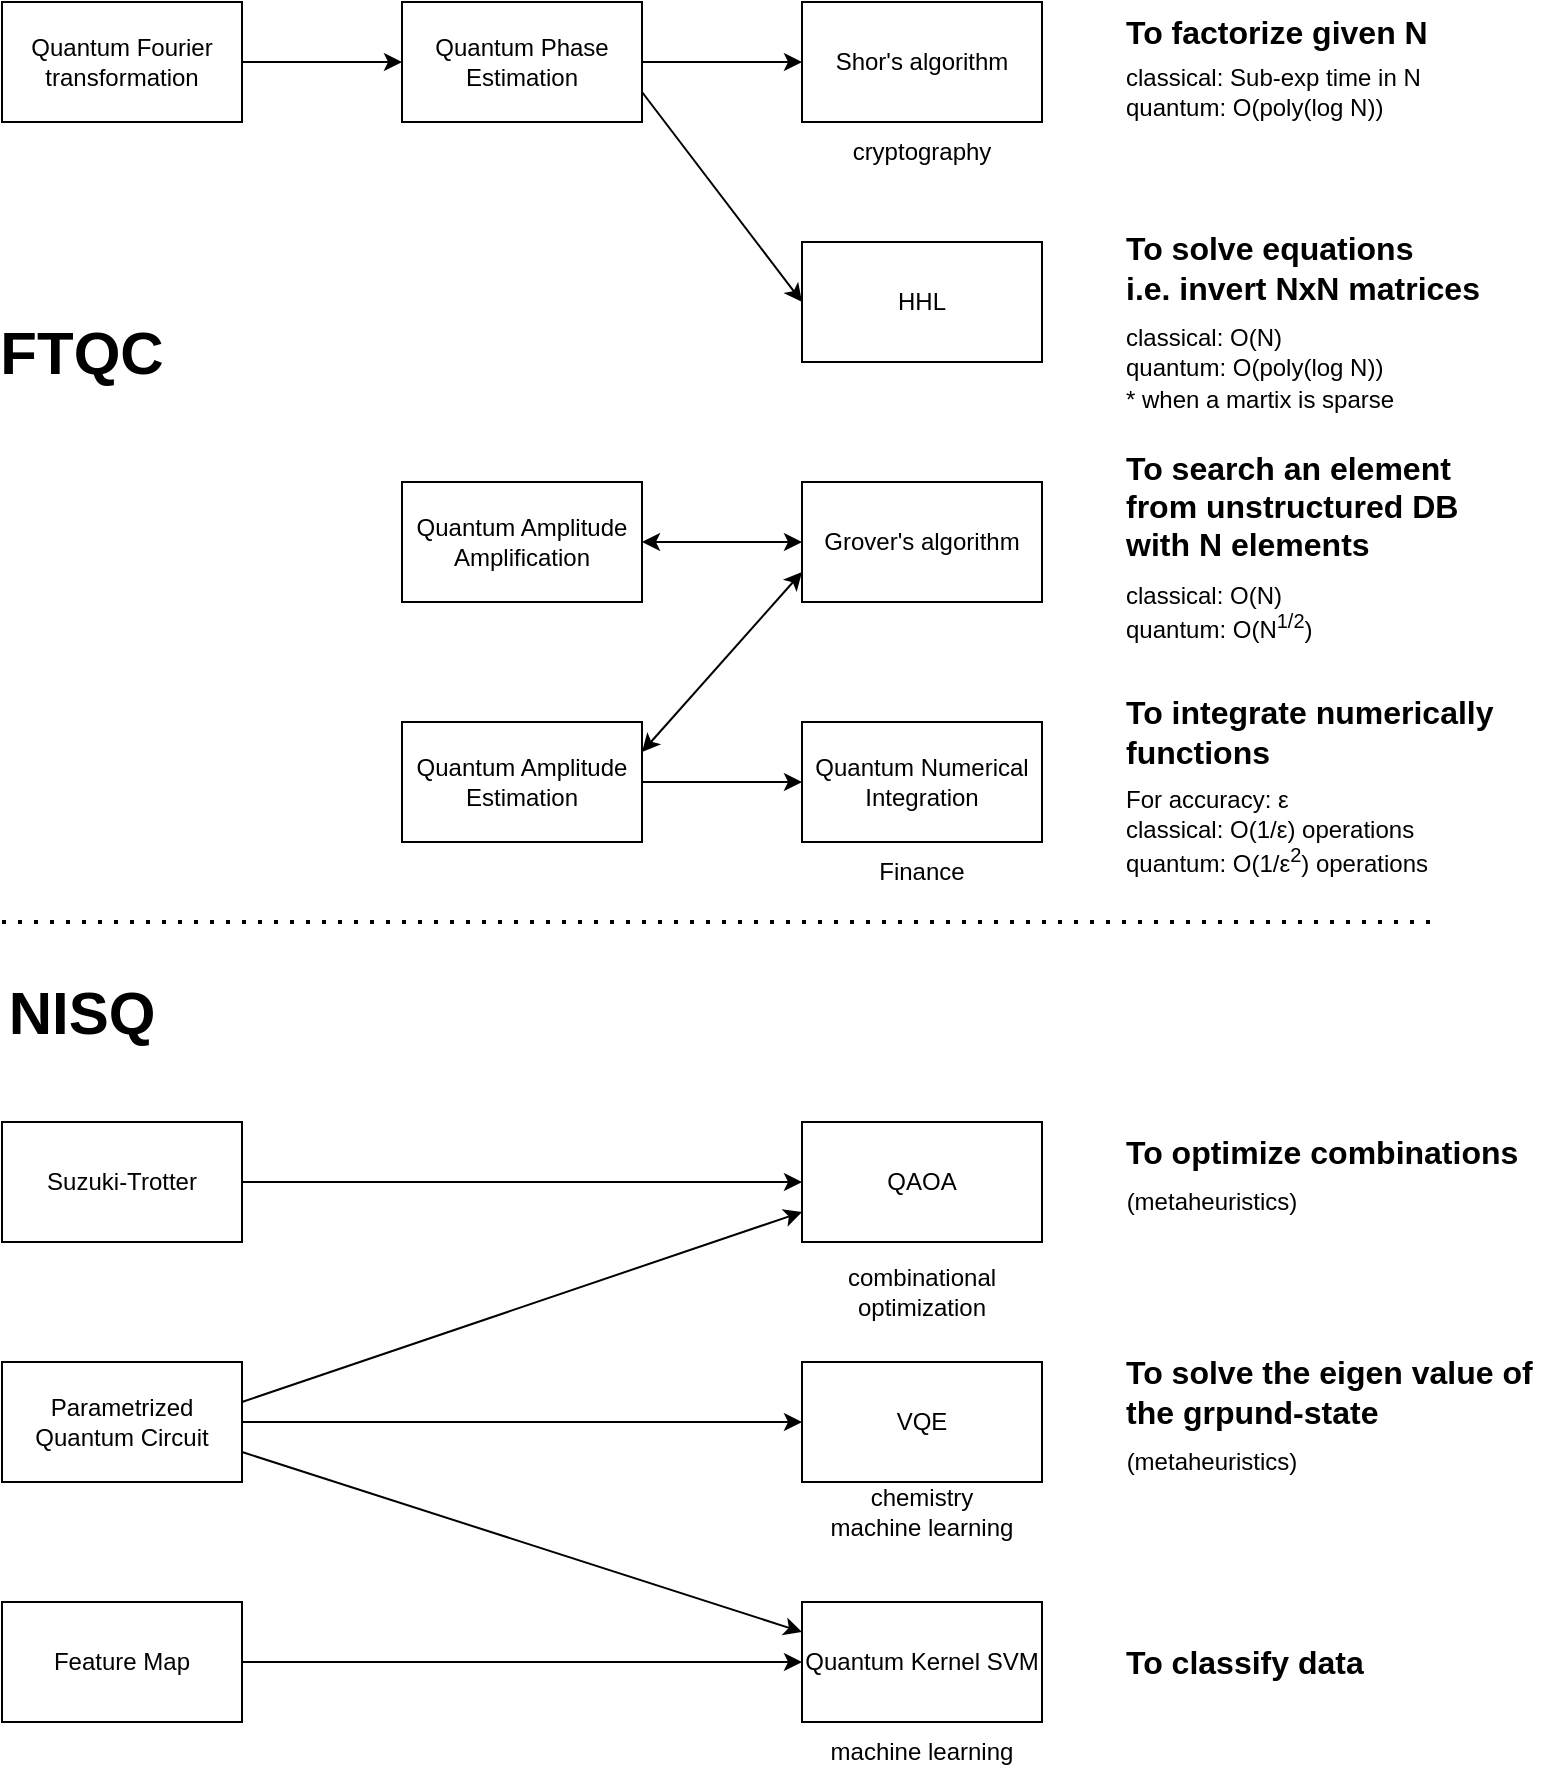 <mxfile version="21.3.3" type="github">
  <diagram name="ページ1" id="8gwAxpIwCEioRYELLnGF">
    <mxGraphModel dx="793" dy="414" grid="1" gridSize="10" guides="1" tooltips="1" connect="1" arrows="1" fold="1" page="1" pageScale="1" pageWidth="827" pageHeight="1169" math="0" shadow="0">
      <root>
        <mxCell id="0" />
        <mxCell id="1" parent="0" />
        <mxCell id="4GEaAsoPJaUNLczt759W-1" value="Quantum Fourier transformation" style="rounded=0;whiteSpace=wrap;html=1;" parent="1" vertex="1">
          <mxGeometry x="40" y="40" width="120" height="60" as="geometry" />
        </mxCell>
        <mxCell id="4GEaAsoPJaUNLczt759W-2" value="Quantum Phase Estimation" style="rounded=0;whiteSpace=wrap;html=1;" parent="1" vertex="1">
          <mxGeometry x="240" y="40" width="120" height="60" as="geometry" />
        </mxCell>
        <mxCell id="4GEaAsoPJaUNLczt759W-3" value="Shor&#39;s&amp;nbsp;algorithm" style="rounded=0;whiteSpace=wrap;html=1;" parent="1" vertex="1">
          <mxGeometry x="440" y="40" width="120" height="60" as="geometry" />
        </mxCell>
        <mxCell id="4GEaAsoPJaUNLczt759W-4" value="HHL" style="rounded=0;whiteSpace=wrap;html=1;" parent="1" vertex="1">
          <mxGeometry x="440" y="160" width="120" height="60" as="geometry" />
        </mxCell>
        <mxCell id="4GEaAsoPJaUNLczt759W-5" value="Quantum Amplitude Amplification" style="rounded=0;whiteSpace=wrap;html=1;" parent="1" vertex="1">
          <mxGeometry x="240" y="280" width="120" height="60" as="geometry" />
        </mxCell>
        <mxCell id="4GEaAsoPJaUNLczt759W-6" value="Grover&#39;s&amp;nbsp;algorithm" style="rounded=0;whiteSpace=wrap;html=1;" parent="1" vertex="1">
          <mxGeometry x="440" y="280" width="120" height="60" as="geometry" />
        </mxCell>
        <mxCell id="4GEaAsoPJaUNLczt759W-7" value="Quantum Amplitude Estimation" style="rounded=0;whiteSpace=wrap;html=1;" parent="1" vertex="1">
          <mxGeometry x="240" y="400" width="120" height="60" as="geometry" />
        </mxCell>
        <mxCell id="4GEaAsoPJaUNLczt759W-8" value="" style="endArrow=classic;html=1;rounded=0;exitX=1;exitY=0.5;exitDx=0;exitDy=0;entryX=0;entryY=0.5;entryDx=0;entryDy=0;" parent="1" source="4GEaAsoPJaUNLczt759W-1" target="4GEaAsoPJaUNLczt759W-2" edge="1">
          <mxGeometry width="50" height="50" relative="1" as="geometry">
            <mxPoint x="310" y="250" as="sourcePoint" />
            <mxPoint x="360" y="200" as="targetPoint" />
          </mxGeometry>
        </mxCell>
        <mxCell id="4GEaAsoPJaUNLczt759W-10" value="" style="endArrow=classic;html=1;rounded=0;entryX=0;entryY=0.5;entryDx=0;entryDy=0;exitX=1;exitY=0.5;exitDx=0;exitDy=0;" parent="1" source="4GEaAsoPJaUNLczt759W-2" target="4GEaAsoPJaUNLczt759W-3" edge="1">
          <mxGeometry width="50" height="50" relative="1" as="geometry">
            <mxPoint x="280" y="220" as="sourcePoint" />
            <mxPoint x="330" y="170" as="targetPoint" />
          </mxGeometry>
        </mxCell>
        <mxCell id="4GEaAsoPJaUNLczt759W-11" value="" style="endArrow=classic;html=1;rounded=0;entryX=0;entryY=0.5;entryDx=0;entryDy=0;exitX=1;exitY=0.75;exitDx=0;exitDy=0;" parent="1" source="4GEaAsoPJaUNLczt759W-2" target="4GEaAsoPJaUNLczt759W-4" edge="1">
          <mxGeometry width="50" height="50" relative="1" as="geometry">
            <mxPoint x="300" y="220" as="sourcePoint" />
            <mxPoint x="350" y="170" as="targetPoint" />
          </mxGeometry>
        </mxCell>
        <mxCell id="4GEaAsoPJaUNLczt759W-14" value="Quantum Numerical Integration" style="rounded=0;whiteSpace=wrap;html=1;" parent="1" vertex="1">
          <mxGeometry x="440" y="400" width="120" height="60" as="geometry" />
        </mxCell>
        <mxCell id="4GEaAsoPJaUNLczt759W-15" value="" style="endArrow=classic;html=1;rounded=0;entryX=0;entryY=0.5;entryDx=0;entryDy=0;exitX=1;exitY=0.5;exitDx=0;exitDy=0;" parent="1" source="4GEaAsoPJaUNLczt759W-7" target="4GEaAsoPJaUNLczt759W-14" edge="1">
          <mxGeometry width="50" height="50" relative="1" as="geometry">
            <mxPoint x="560" y="330" as="sourcePoint" />
            <mxPoint x="610" y="280" as="targetPoint" />
          </mxGeometry>
        </mxCell>
        <mxCell id="4GEaAsoPJaUNLczt759W-16" value="Finance" style="text;html=1;strokeColor=none;fillColor=none;align=center;verticalAlign=middle;whiteSpace=wrap;rounded=0;" parent="1" vertex="1">
          <mxGeometry x="470" y="460" width="60" height="30" as="geometry" />
        </mxCell>
        <mxCell id="4GEaAsoPJaUNLczt759W-17" value="cryptography" style="text;html=1;strokeColor=none;fillColor=none;align=center;verticalAlign=middle;whiteSpace=wrap;rounded=0;" parent="1" vertex="1">
          <mxGeometry x="470" y="100" width="60" height="30" as="geometry" />
        </mxCell>
        <mxCell id="4GEaAsoPJaUNLczt759W-18" value="QAOA" style="rounded=0;whiteSpace=wrap;html=1;" parent="1" vertex="1">
          <mxGeometry x="440" y="600" width="120" height="60" as="geometry" />
        </mxCell>
        <mxCell id="4GEaAsoPJaUNLczt759W-19" value="VQE" style="rounded=0;whiteSpace=wrap;html=1;" parent="1" vertex="1">
          <mxGeometry x="440" y="720" width="120" height="60" as="geometry" />
        </mxCell>
        <mxCell id="4GEaAsoPJaUNLczt759W-20" value="combinational optimization" style="text;html=1;strokeColor=none;fillColor=none;align=center;verticalAlign=middle;whiteSpace=wrap;rounded=0;" parent="1" vertex="1">
          <mxGeometry x="470" y="670" width="60" height="30" as="geometry" />
        </mxCell>
        <mxCell id="4GEaAsoPJaUNLczt759W-21" value="chemistry&lt;br&gt;machine learning" style="text;html=1;strokeColor=none;fillColor=none;align=center;verticalAlign=middle;whiteSpace=wrap;rounded=0;" parent="1" vertex="1">
          <mxGeometry x="445" y="780" width="110" height="30" as="geometry" />
        </mxCell>
        <mxCell id="4GEaAsoPJaUNLczt759W-22" value="Parametrized Quantum Circuit" style="rounded=0;whiteSpace=wrap;html=1;" parent="1" vertex="1">
          <mxGeometry x="40" y="720" width="120" height="60" as="geometry" />
        </mxCell>
        <mxCell id="4GEaAsoPJaUNLczt759W-23" value="Suzuki-Trotter" style="rounded=0;whiteSpace=wrap;html=1;" parent="1" vertex="1">
          <mxGeometry x="40" y="600" width="120" height="60" as="geometry" />
        </mxCell>
        <mxCell id="4GEaAsoPJaUNLczt759W-24" value="" style="endArrow=classic;html=1;rounded=0;entryX=0;entryY=0.5;entryDx=0;entryDy=0;exitX=1;exitY=0.5;exitDx=0;exitDy=0;" parent="1" source="4GEaAsoPJaUNLczt759W-23" target="4GEaAsoPJaUNLczt759W-18" edge="1">
          <mxGeometry width="50" height="50" relative="1" as="geometry">
            <mxPoint x="370" y="540" as="sourcePoint" />
            <mxPoint x="420" y="490" as="targetPoint" />
          </mxGeometry>
        </mxCell>
        <mxCell id="4GEaAsoPJaUNLczt759W-25" value="" style="endArrow=classic;html=1;rounded=0;entryX=0;entryY=0.75;entryDx=0;entryDy=0;" parent="1" target="4GEaAsoPJaUNLczt759W-18" edge="1">
          <mxGeometry width="50" height="50" relative="1" as="geometry">
            <mxPoint x="160" y="740" as="sourcePoint" />
            <mxPoint x="420" y="490" as="targetPoint" />
          </mxGeometry>
        </mxCell>
        <mxCell id="4GEaAsoPJaUNLczt759W-26" value="" style="endArrow=classic;html=1;rounded=0;entryX=0;entryY=0.5;entryDx=0;entryDy=0;exitX=1;exitY=0.5;exitDx=0;exitDy=0;" parent="1" source="4GEaAsoPJaUNLczt759W-22" target="4GEaAsoPJaUNLczt759W-19" edge="1">
          <mxGeometry width="50" height="50" relative="1" as="geometry">
            <mxPoint x="370" y="540" as="sourcePoint" />
            <mxPoint x="420" y="490" as="targetPoint" />
          </mxGeometry>
        </mxCell>
        <mxCell id="4GEaAsoPJaUNLczt759W-27" value="Feature Map" style="rounded=0;whiteSpace=wrap;html=1;" parent="1" vertex="1">
          <mxGeometry x="40" y="840" width="120" height="60" as="geometry" />
        </mxCell>
        <mxCell id="4GEaAsoPJaUNLczt759W-28" value="Quantum Kernel SVM" style="rounded=0;whiteSpace=wrap;html=1;" parent="1" vertex="1">
          <mxGeometry x="440" y="840" width="120" height="60" as="geometry" />
        </mxCell>
        <mxCell id="4GEaAsoPJaUNLczt759W-29" value="" style="endArrow=classic;html=1;rounded=0;entryX=0;entryY=0.25;entryDx=0;entryDy=0;exitX=1;exitY=0.75;exitDx=0;exitDy=0;" parent="1" source="4GEaAsoPJaUNLczt759W-22" target="4GEaAsoPJaUNLczt759W-28" edge="1">
          <mxGeometry width="50" height="50" relative="1" as="geometry">
            <mxPoint x="340" y="800" as="sourcePoint" />
            <mxPoint x="390" y="750" as="targetPoint" />
          </mxGeometry>
        </mxCell>
        <mxCell id="4GEaAsoPJaUNLczt759W-30" value="" style="endArrow=classic;html=1;rounded=0;entryX=0;entryY=0.5;entryDx=0;entryDy=0;exitX=1;exitY=0.5;exitDx=0;exitDy=0;" parent="1" source="4GEaAsoPJaUNLczt759W-27" target="4GEaAsoPJaUNLczt759W-28" edge="1">
          <mxGeometry width="50" height="50" relative="1" as="geometry">
            <mxPoint x="340" y="800" as="sourcePoint" />
            <mxPoint x="390" y="750" as="targetPoint" />
          </mxGeometry>
        </mxCell>
        <mxCell id="4GEaAsoPJaUNLczt759W-31" value="machine learning" style="text;html=1;strokeColor=none;fillColor=none;align=center;verticalAlign=middle;whiteSpace=wrap;rounded=0;" parent="1" vertex="1">
          <mxGeometry x="445" y="900" width="110" height="30" as="geometry" />
        </mxCell>
        <mxCell id="4GEaAsoPJaUNLczt759W-32" value="" style="endArrow=none;dashed=1;html=1;dashPattern=1 3;strokeWidth=2;rounded=0;" parent="1" edge="1">
          <mxGeometry width="50" height="50" relative="1" as="geometry">
            <mxPoint x="40" y="500" as="sourcePoint" />
            <mxPoint x="760" y="500" as="targetPoint" />
          </mxGeometry>
        </mxCell>
        <mxCell id="4GEaAsoPJaUNLczt759W-34" value="&lt;font style=&quot;font-size: 30px;&quot;&gt;FTQC&lt;/font&gt;" style="text;html=1;strokeColor=none;fillColor=none;align=center;verticalAlign=middle;whiteSpace=wrap;rounded=0;fontStyle=1" parent="1" vertex="1">
          <mxGeometry x="50" y="200" width="60" height="30" as="geometry" />
        </mxCell>
        <mxCell id="4GEaAsoPJaUNLczt759W-35" value="&lt;font style=&quot;font-size: 30px;&quot;&gt;NISQ&lt;/font&gt;" style="text;html=1;strokeColor=none;fillColor=none;align=center;verticalAlign=middle;whiteSpace=wrap;rounded=0;fontStyle=1" parent="1" vertex="1">
          <mxGeometry x="50" y="530" width="60" height="30" as="geometry" />
        </mxCell>
        <mxCell id="4GEaAsoPJaUNLczt759W-36" value="&lt;font style=&quot;font-size: 16px;&quot;&gt;&lt;b&gt;To factorize given N&lt;/b&gt;&lt;/font&gt;" style="text;html=1;strokeColor=none;fillColor=none;align=left;verticalAlign=middle;whiteSpace=wrap;rounded=0;" parent="1" vertex="1">
          <mxGeometry x="600" y="40" width="170" height="30" as="geometry" />
        </mxCell>
        <mxCell id="4GEaAsoPJaUNLczt759W-38" value="classical: Sub-exp time in N&lt;br&gt;quantum: O(poly(log N))" style="text;html=1;strokeColor=none;fillColor=none;align=left;verticalAlign=middle;whiteSpace=wrap;rounded=0;" parent="1" vertex="1">
          <mxGeometry x="600" y="70" width="200" height="30" as="geometry" />
        </mxCell>
        <mxCell id="4GEaAsoPJaUNLczt759W-39" value="&lt;font style=&quot;font-size: 16px;&quot;&gt;&lt;b&gt;To solve equations&lt;br&gt;i.e. invert NxN matrices&lt;br&gt;&lt;/b&gt;&lt;/font&gt;" style="text;html=1;strokeColor=none;fillColor=none;align=left;verticalAlign=middle;whiteSpace=wrap;rounded=0;" parent="1" vertex="1">
          <mxGeometry x="600" y="158" width="200" height="30" as="geometry" />
        </mxCell>
        <mxCell id="4GEaAsoPJaUNLczt759W-40" value="classical: O(N)&lt;br&gt;quantum: O(poly(log N))" style="text;html=1;strokeColor=none;fillColor=none;align=left;verticalAlign=middle;whiteSpace=wrap;rounded=0;" parent="1" vertex="1">
          <mxGeometry x="600" y="200" width="200" height="30" as="geometry" />
        </mxCell>
        <mxCell id="4GEaAsoPJaUNLczt759W-41" value="* when a martix is sparse" style="text;html=1;strokeColor=none;fillColor=none;align=left;verticalAlign=middle;whiteSpace=wrap;rounded=0;" parent="1" vertex="1">
          <mxGeometry x="600" y="224" width="200" height="30" as="geometry" />
        </mxCell>
        <mxCell id="4GEaAsoPJaUNLczt759W-42" value="&lt;font style=&quot;font-size: 16px;&quot;&gt;&lt;b&gt;To search an element from unstructured DB with N elements&lt;/b&gt;&lt;/font&gt;" style="text;html=1;strokeColor=none;fillColor=none;align=left;verticalAlign=middle;whiteSpace=wrap;rounded=0;" parent="1" vertex="1">
          <mxGeometry x="600" y="277" width="170" height="30" as="geometry" />
        </mxCell>
        <mxCell id="4GEaAsoPJaUNLczt759W-44" value="classical: O(N)&lt;br&gt;quantum: O(N&lt;sup&gt;1/2&lt;/sup&gt;)" style="text;html=1;strokeColor=none;fillColor=none;align=left;verticalAlign=middle;whiteSpace=wrap;rounded=0;" parent="1" vertex="1">
          <mxGeometry x="600" y="330" width="200" height="30" as="geometry" />
        </mxCell>
        <mxCell id="4GEaAsoPJaUNLczt759W-45" value="" style="endArrow=classic;startArrow=classic;html=1;rounded=0;entryX=0;entryY=0.5;entryDx=0;entryDy=0;exitX=1;exitY=0.5;exitDx=0;exitDy=0;" parent="1" source="4GEaAsoPJaUNLczt759W-5" target="4GEaAsoPJaUNLczt759W-6" edge="1">
          <mxGeometry width="50" height="50" relative="1" as="geometry">
            <mxPoint x="380" y="610" as="sourcePoint" />
            <mxPoint x="430" y="560" as="targetPoint" />
          </mxGeometry>
        </mxCell>
        <mxCell id="4GEaAsoPJaUNLczt759W-46" value="" style="endArrow=classic;startArrow=classic;html=1;rounded=0;entryX=0;entryY=0.75;entryDx=0;entryDy=0;exitX=1;exitY=0.25;exitDx=0;exitDy=0;" parent="1" source="4GEaAsoPJaUNLczt759W-7" target="4GEaAsoPJaUNLczt759W-6" edge="1">
          <mxGeometry width="50" height="50" relative="1" as="geometry">
            <mxPoint x="380" y="610" as="sourcePoint" />
            <mxPoint x="430" y="560" as="targetPoint" />
          </mxGeometry>
        </mxCell>
        <mxCell id="4GEaAsoPJaUNLczt759W-47" value="&lt;font style=&quot;font-size: 16px;&quot;&gt;&lt;b&gt;To integrate numerically functions&lt;/b&gt;&lt;/font&gt;" style="text;html=1;strokeColor=none;fillColor=none;align=left;verticalAlign=middle;whiteSpace=wrap;rounded=0;" parent="1" vertex="1">
          <mxGeometry x="600" y="390" width="190" height="30" as="geometry" />
        </mxCell>
        <mxCell id="4GEaAsoPJaUNLczt759W-48" value="For accuracy: ε&lt;br&gt;classical: O(1/ε) operations&lt;br&gt;quantum: O(1/ε&lt;sup&gt;2&lt;/sup&gt;) operations" style="text;html=1;strokeColor=none;fillColor=none;align=left;verticalAlign=middle;whiteSpace=wrap;rounded=0;" parent="1" vertex="1">
          <mxGeometry x="600" y="440" width="200" height="30" as="geometry" />
        </mxCell>
        <mxCell id="4GEaAsoPJaUNLczt759W-49" value="(metaheuristics)" style="text;html=1;strokeColor=none;fillColor=none;align=center;verticalAlign=middle;whiteSpace=wrap;rounded=0;" parent="1" vertex="1">
          <mxGeometry x="600" y="625" width="90" height="30" as="geometry" />
        </mxCell>
        <mxCell id="4GEaAsoPJaUNLczt759W-50" value="(metaheuristics)" style="text;html=1;strokeColor=none;fillColor=none;align=center;verticalAlign=middle;whiteSpace=wrap;rounded=0;" parent="1" vertex="1">
          <mxGeometry x="600" y="755" width="90" height="30" as="geometry" />
        </mxCell>
        <mxCell id="4GEaAsoPJaUNLczt759W-51" value="&lt;font style=&quot;font-size: 16px;&quot;&gt;&lt;b&gt;To optimize combinations&lt;/b&gt;&lt;/font&gt;" style="text;html=1;strokeColor=none;fillColor=none;align=left;verticalAlign=middle;whiteSpace=wrap;rounded=0;" parent="1" vertex="1">
          <mxGeometry x="600" y="600" width="210" height="30" as="geometry" />
        </mxCell>
        <mxCell id="4GEaAsoPJaUNLczt759W-52" value="&lt;font style=&quot;font-size: 16px;&quot;&gt;&lt;b&gt;To solve the eigen value of the grpund-state&lt;/b&gt;&lt;/font&gt;" style="text;html=1;strokeColor=none;fillColor=none;align=left;verticalAlign=middle;whiteSpace=wrap;rounded=0;" parent="1" vertex="1">
          <mxGeometry x="600" y="720" width="210" height="30" as="geometry" />
        </mxCell>
        <mxCell id="4GEaAsoPJaUNLczt759W-53" value="&lt;font style=&quot;font-size: 16px;&quot;&gt;&lt;b&gt;To classify data&lt;/b&gt;&lt;/font&gt;" style="text;html=1;strokeColor=none;fillColor=none;align=left;verticalAlign=middle;whiteSpace=wrap;rounded=0;" parent="1" vertex="1">
          <mxGeometry x="600" y="855" width="140" height="30" as="geometry" />
        </mxCell>
      </root>
    </mxGraphModel>
  </diagram>
</mxfile>

